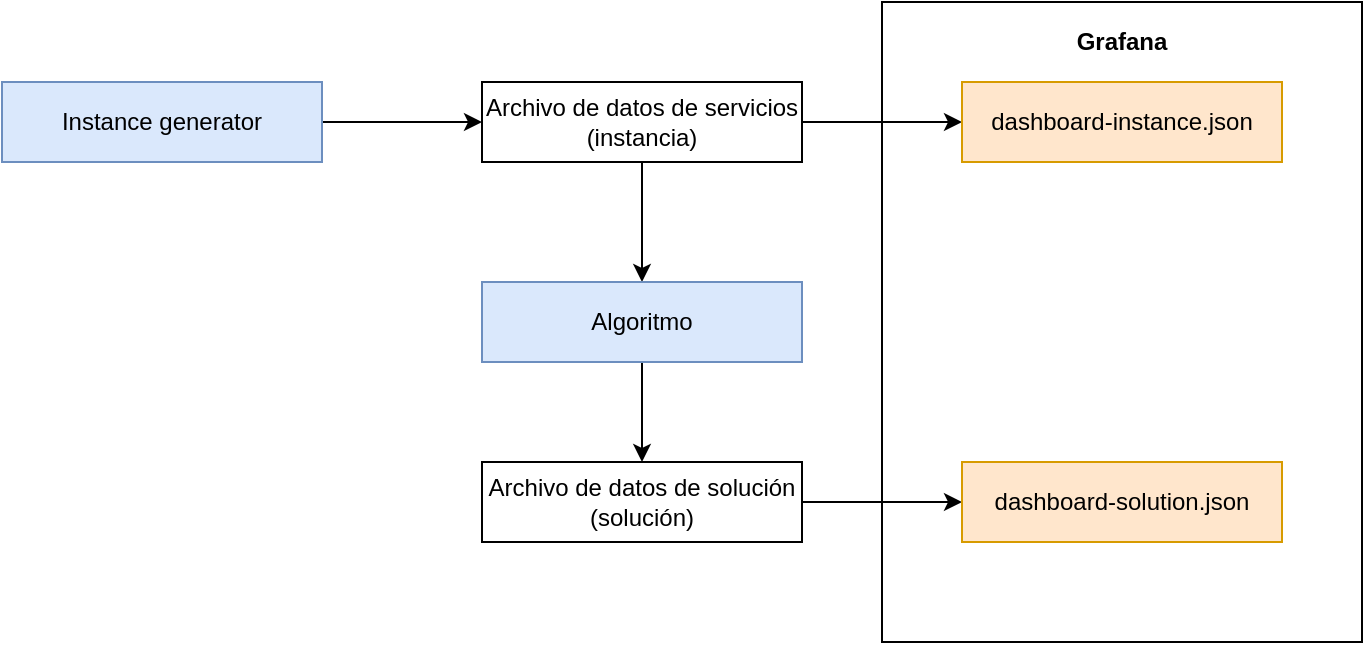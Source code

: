 <mxfile>
    <diagram id="7VAsNk7mDG8Iz4weTYBl" name="Page-1">
        <mxGraphModel dx="1720" dy="629" grid="1" gridSize="10" guides="1" tooltips="1" connect="1" arrows="1" fold="1" page="1" pageScale="1" pageWidth="850" pageHeight="1100" math="0" shadow="0">
            <root>
                <mxCell id="0"/>
                <mxCell id="1" parent="0"/>
                <mxCell id="13" style="edgeStyle=none;html=1;exitX=1;exitY=0.5;exitDx=0;exitDy=0;entryX=0;entryY=0.5;entryDx=0;entryDy=0;" parent="1" source="8" target="19" edge="1">
                    <mxGeometry relative="1" as="geometry">
                        <mxPoint x="280" y="400" as="targetPoint"/>
                    </mxGeometry>
                </mxCell>
                <mxCell id="28" style="edgeStyle=none;html=1;entryX=0.5;entryY=0;entryDx=0;entryDy=0;" edge="1" parent="1" source="8" target="27">
                    <mxGeometry relative="1" as="geometry"/>
                </mxCell>
                <mxCell id="8" value="Archivo de datos de servicios (instancia)" style="rounded=0;whiteSpace=wrap;html=1;" parent="1" vertex="1">
                    <mxGeometry x="40" y="360" width="160" height="40" as="geometry"/>
                </mxCell>
                <mxCell id="19" value="dashboard-instance.json" style="rounded=0;whiteSpace=wrap;html=1;fillColor=#ffe6cc;strokeColor=#d79b00;" parent="1" vertex="1">
                    <mxGeometry x="280" y="360" width="160" height="40" as="geometry"/>
                </mxCell>
                <mxCell id="22" style="edgeStyle=none;html=1;exitX=1;exitY=0.5;exitDx=0;exitDy=0;entryX=0;entryY=0.5;entryDx=0;entryDy=0;" parent="1" source="23" target="24" edge="1">
                    <mxGeometry relative="1" as="geometry">
                        <mxPoint x="280" y="590" as="targetPoint"/>
                    </mxGeometry>
                </mxCell>
                <mxCell id="23" value="Archivo de datos de solución (solución)" style="rounded=0;whiteSpace=wrap;html=1;" parent="1" vertex="1">
                    <mxGeometry x="40" y="550" width="160" height="40" as="geometry"/>
                </mxCell>
                <mxCell id="24" value="dashboard-solution.json" style="rounded=0;whiteSpace=wrap;html=1;fillColor=#ffe6cc;strokeColor=#d79b00;" parent="1" vertex="1">
                    <mxGeometry x="280" y="550" width="160" height="40" as="geometry"/>
                </mxCell>
                <mxCell id="25" value="Grafana" style="text;html=1;strokeColor=none;fillColor=none;align=center;verticalAlign=middle;whiteSpace=wrap;rounded=0;fontStyle=1" parent="1" vertex="1">
                    <mxGeometry x="280" y="320" width="160" height="40" as="geometry"/>
                </mxCell>
                <mxCell id="29" style="edgeStyle=none;html=1;exitX=0.5;exitY=1;exitDx=0;exitDy=0;entryX=0.5;entryY=0;entryDx=0;entryDy=0;" edge="1" parent="1" source="27" target="23">
                    <mxGeometry relative="1" as="geometry"/>
                </mxCell>
                <mxCell id="30" value="" style="rounded=0;whiteSpace=wrap;html=1;fillColor=none;" vertex="1" parent="1">
                    <mxGeometry x="240" y="320" width="240" height="320" as="geometry"/>
                </mxCell>
                <mxCell id="27" value="Algoritmo" style="rounded=0;whiteSpace=wrap;html=1;fillColor=#dae8fc;strokeColor=#6c8ebf;" vertex="1" parent="1">
                    <mxGeometry x="40" y="460" width="160" height="40" as="geometry"/>
                </mxCell>
                <mxCell id="32" style="edgeStyle=none;html=1;entryX=0;entryY=0.5;entryDx=0;entryDy=0;" edge="1" parent="1" source="31" target="8">
                    <mxGeometry relative="1" as="geometry"/>
                </mxCell>
                <mxCell id="31" value="Instance generator" style="rounded=0;whiteSpace=wrap;html=1;fillColor=#dae8fc;strokeColor=#6c8ebf;" vertex="1" parent="1">
                    <mxGeometry x="-200" y="360" width="160" height="40" as="geometry"/>
                </mxCell>
            </root>
        </mxGraphModel>
    </diagram>
</mxfile>
